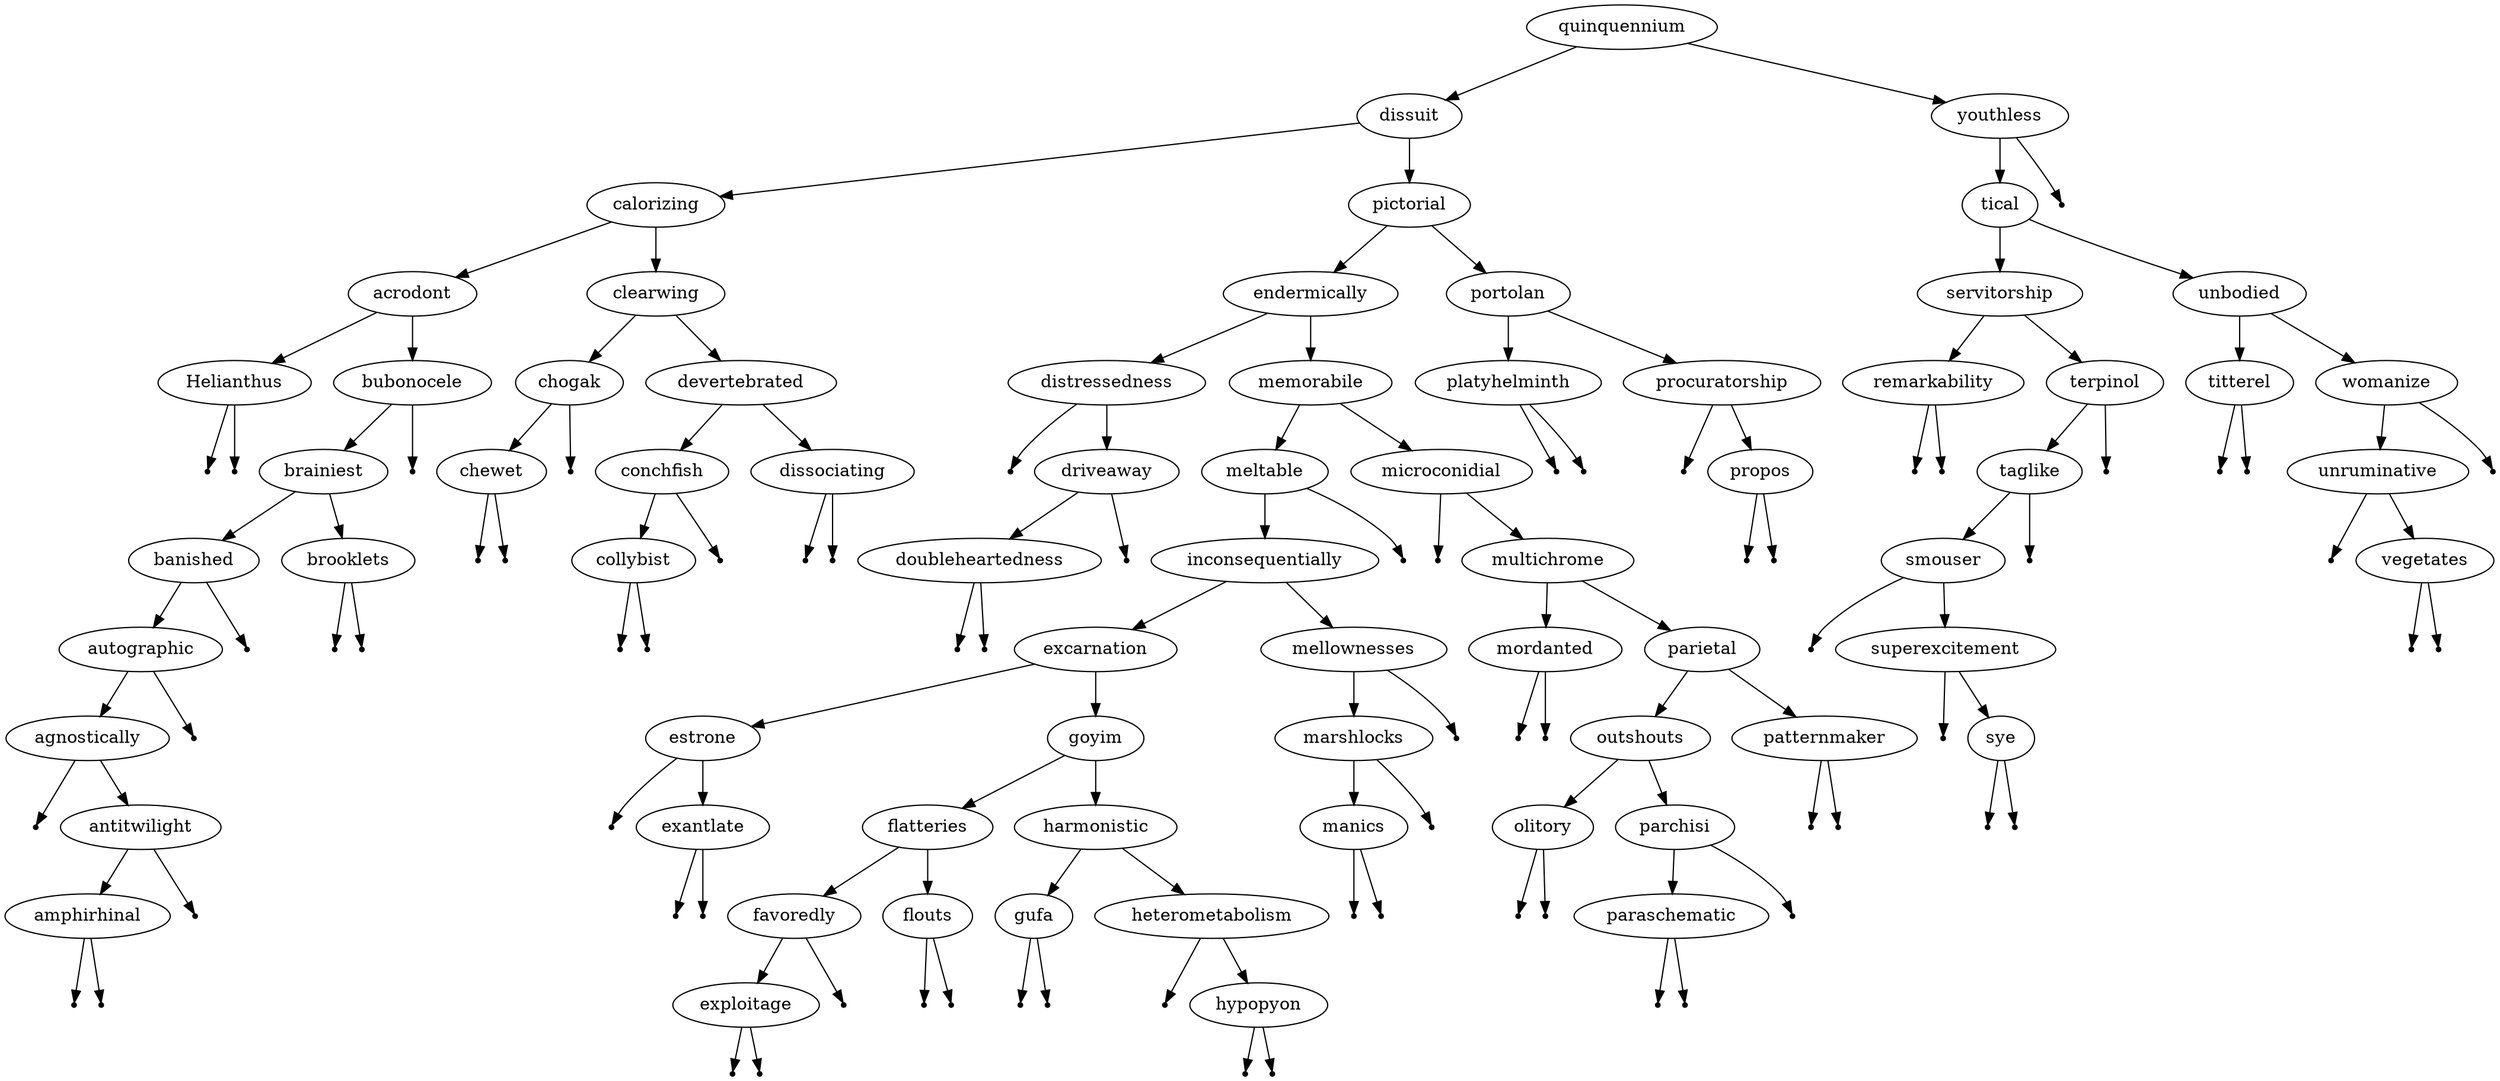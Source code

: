 digraph graph_bin {
null0 [shape=point];
Helianthus -> null0;
null1 [shape=point];
Helianthus -> null1;
acrodont -> Helianthus;
acrodont -> bubonocele;
null2 [shape=point];
agnostically -> null2;
agnostically -> antitwilight;
null3 [shape=point];
amphirhinal -> null3;
null4 [shape=point];
amphirhinal -> null4;
antitwilight -> amphirhinal;
null5 [shape=point];
antitwilight -> null5;
autographic -> agnostically;
null6 [shape=point];
autographic -> null6;
banished -> autographic;
null7 [shape=point];
banished -> null7;
brainiest -> banished;
brainiest -> brooklets;
null8 [shape=point];
brooklets -> null8;
null9 [shape=point];
brooklets -> null9;
bubonocele -> brainiest;
null10 [shape=point];
bubonocele -> null10;
calorizing -> acrodont;
calorizing -> clearwing;
null11 [shape=point];
chewet -> null11;
null12 [shape=point];
chewet -> null12;
chogak -> chewet;
null13 [shape=point];
chogak -> null13;
clearwing -> chogak;
clearwing -> devertebrated;
null14 [shape=point];
collybist -> null14;
null15 [shape=point];
collybist -> null15;
conchfish -> collybist;
null16 [shape=point];
conchfish -> null16;
devertebrated -> conchfish;
devertebrated -> dissociating;
null17 [shape=point];
dissociating -> null17;
null18 [shape=point];
dissociating -> null18;
dissuit -> calorizing;
dissuit -> pictorial;
null19 [shape=point];
distressedness -> null19;
distressedness -> driveaway;
null20 [shape=point];
doubleheartedness -> null20;
null21 [shape=point];
doubleheartedness -> null21;
driveaway -> doubleheartedness;
null22 [shape=point];
driveaway -> null22;
endermically -> distressedness;
endermically -> memorabile;
null23 [shape=point];
estrone -> null23;
estrone -> exantlate;
null24 [shape=point];
exantlate -> null24;
null25 [shape=point];
exantlate -> null25;
excarnation -> estrone;
excarnation -> goyim;
null26 [shape=point];
exploitage -> null26;
null27 [shape=point];
exploitage -> null27;
favoredly -> exploitage;
null28 [shape=point];
favoredly -> null28;
flatteries -> favoredly;
flatteries -> flouts;
null29 [shape=point];
flouts -> null29;
null30 [shape=point];
flouts -> null30;
goyim -> flatteries;
goyim -> harmonistic;
null31 [shape=point];
gufa -> null31;
null32 [shape=point];
gufa -> null32;
harmonistic -> gufa;
harmonistic -> heterometabolism;
null33 [shape=point];
heterometabolism -> null33;
heterometabolism -> hypopyon;
null34 [shape=point];
hypopyon -> null34;
null35 [shape=point];
hypopyon -> null35;
inconsequentially -> excarnation;
inconsequentially -> mellownesses;
null36 [shape=point];
manics -> null36;
null37 [shape=point];
manics -> null37;
marshlocks -> manics;
null38 [shape=point];
marshlocks -> null38;
mellownesses -> marshlocks;
null39 [shape=point];
mellownesses -> null39;
meltable -> inconsequentially;
null40 [shape=point];
meltable -> null40;
memorabile -> meltable;
memorabile -> microconidial;
null41 [shape=point];
microconidial -> null41;
microconidial -> multichrome;
null42 [shape=point];
mordanted -> null42;
null43 [shape=point];
mordanted -> null43;
multichrome -> mordanted;
multichrome -> parietal;
null44 [shape=point];
olitory -> null44;
null45 [shape=point];
olitory -> null45;
outshouts -> olitory;
outshouts -> parchisi;
null46 [shape=point];
paraschematic -> null46;
null47 [shape=point];
paraschematic -> null47;
parchisi -> paraschematic;
null48 [shape=point];
parchisi -> null48;
parietal -> outshouts;
parietal -> patternmaker;
null49 [shape=point];
patternmaker -> null49;
null50 [shape=point];
patternmaker -> null50;
pictorial -> endermically;
pictorial -> portolan;
null51 [shape=point];
platyhelminth -> null51;
null52 [shape=point];
platyhelminth -> null52;
portolan -> platyhelminth;
portolan -> procuratorship;
null53 [shape=point];
procuratorship -> null53;
procuratorship -> propos;
null54 [shape=point];
propos -> null54;
null55 [shape=point];
propos -> null55;
quinquennium -> dissuit;
quinquennium -> youthless;
null56 [shape=point];
remarkability -> null56;
null57 [shape=point];
remarkability -> null57;
servitorship -> remarkability;
servitorship -> terpinol;
null58 [shape=point];
smouser -> null58;
smouser -> superexcitement;
null59 [shape=point];
superexcitement -> null59;
superexcitement -> sye;
null60 [shape=point];
sye -> null60;
null61 [shape=point];
sye -> null61;
taglike -> smouser;
null62 [shape=point];
taglike -> null62;
terpinol -> taglike;
null63 [shape=point];
terpinol -> null63;
tical -> servitorship;
tical -> unbodied;
null64 [shape=point];
titterel -> null64;
null65 [shape=point];
titterel -> null65;
unbodied -> titterel;
unbodied -> womanize;
null66 [shape=point];
unruminative -> null66;
unruminative -> vegetates;
null67 [shape=point];
vegetates -> null67;
null68 [shape=point];
vegetates -> null68;
womanize -> unruminative;
null69 [shape=point];
womanize -> null69;
youthless -> tical;
null70 [shape=point];
youthless -> null70;
}
